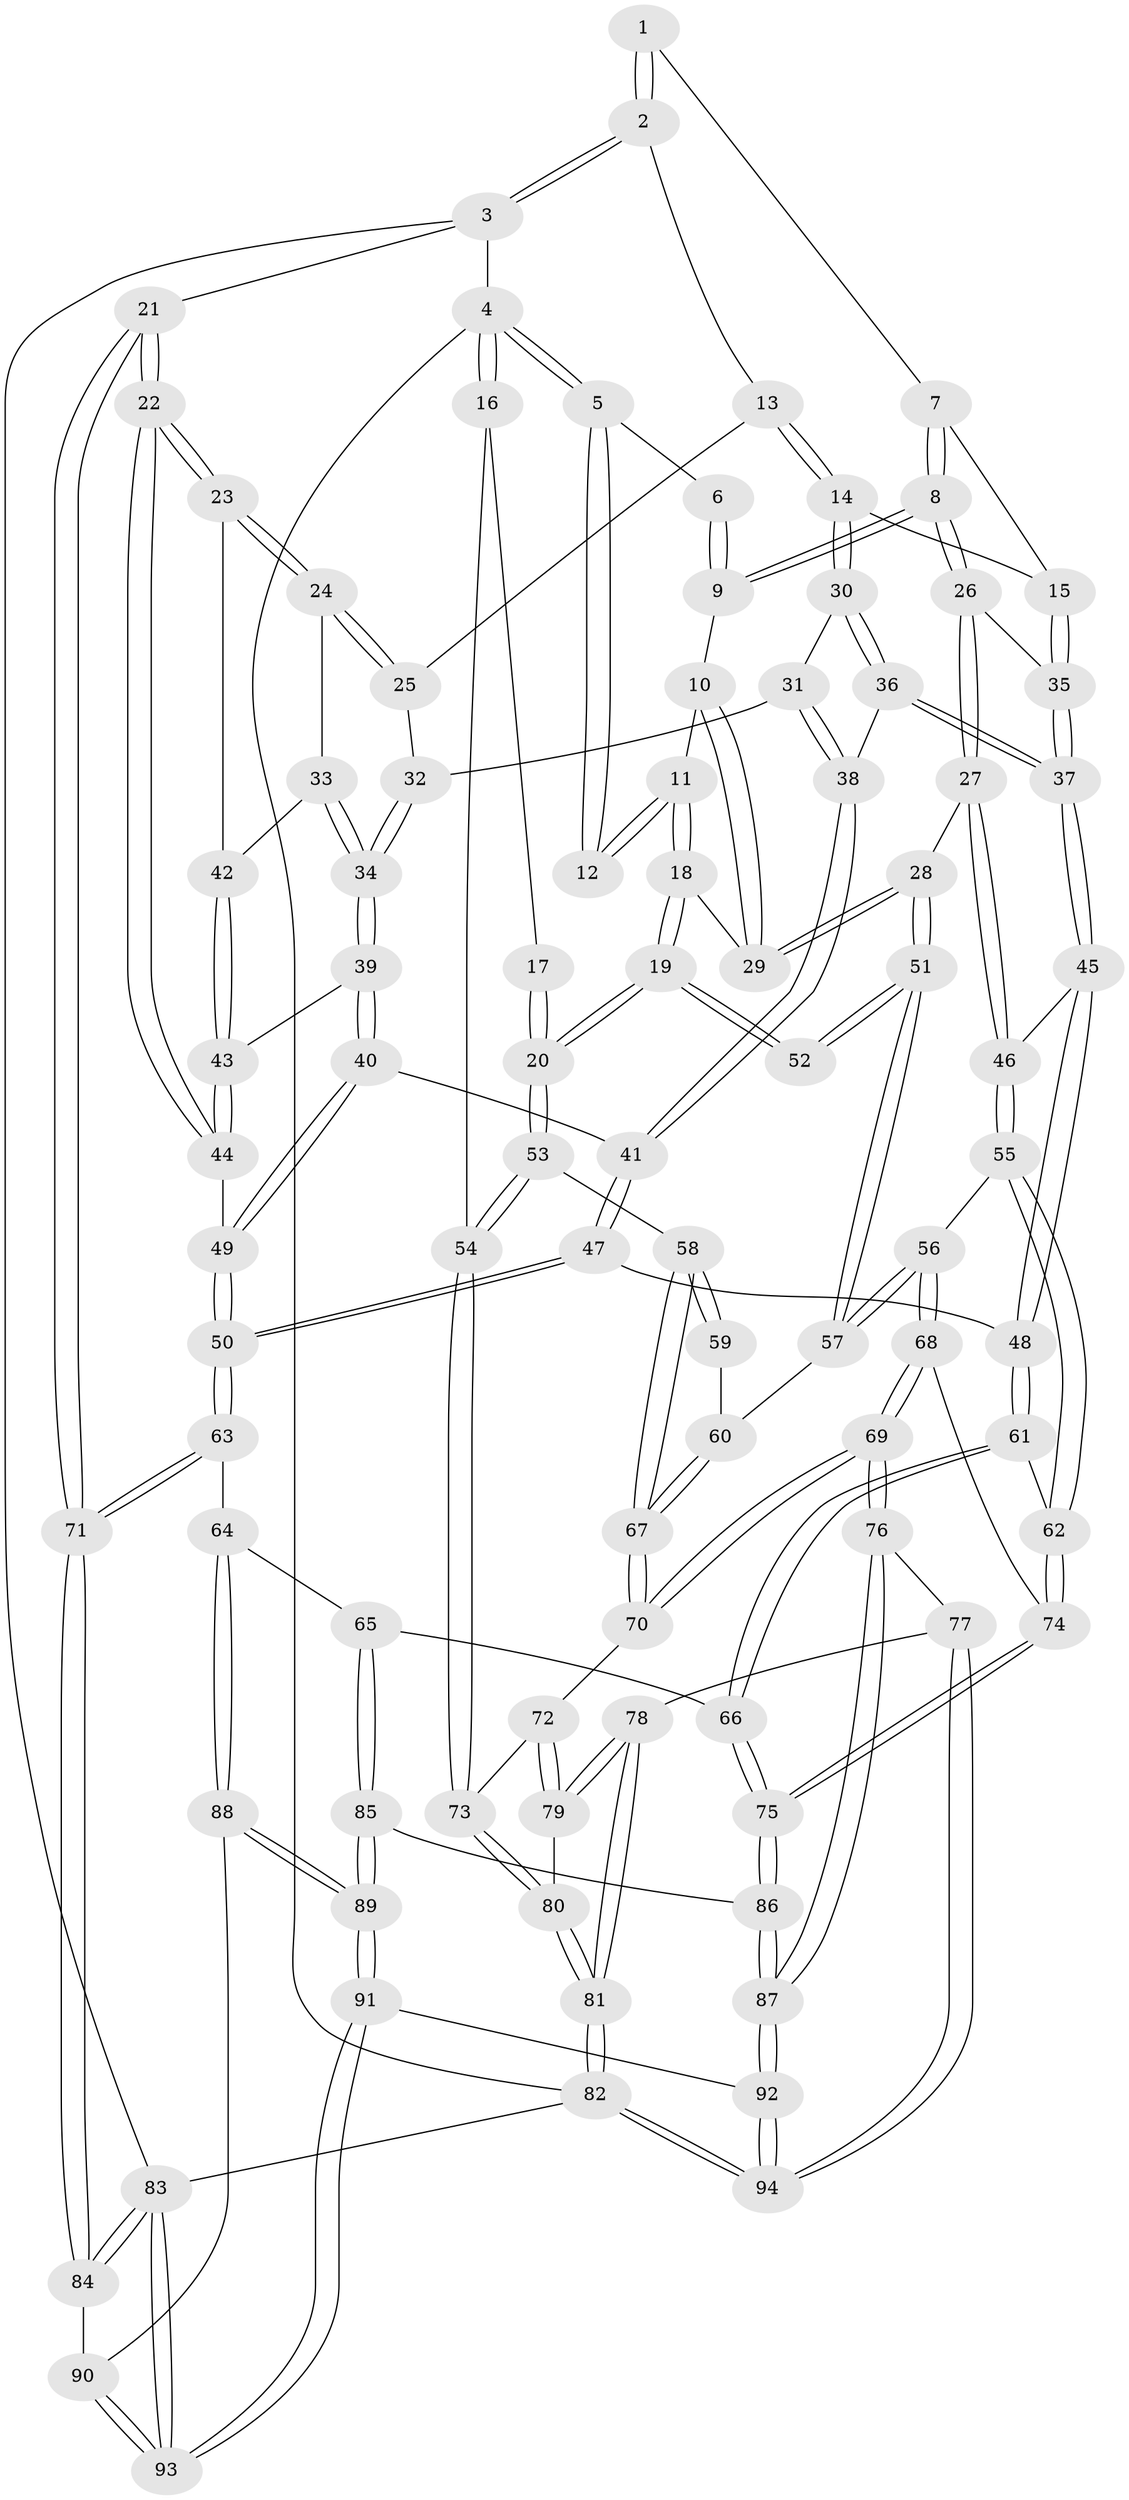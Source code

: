 // coarse degree distribution, {3: 0.14285714285714285, 5: 0.39285714285714285, 6: 0.07142857142857142, 4: 0.39285714285714285}
// Generated by graph-tools (version 1.1) at 2025/52/02/27/25 19:52:42]
// undirected, 94 vertices, 232 edges
graph export_dot {
graph [start="1"]
  node [color=gray90,style=filled];
  1 [pos="+0.5584157145214743+0"];
  2 [pos="+0.9497864265385692+0"];
  3 [pos="+1+0"];
  4 [pos="+0+0"];
  5 [pos="+0.1748139483151795+0"];
  6 [pos="+0.3363586826982367+0"];
  7 [pos="+0.5282238090444219+0"];
  8 [pos="+0.41701773546360665+0.15104490924777433"];
  9 [pos="+0.37574562805547923+0.10780793836558891"];
  10 [pos="+0.19928246162965693+0.10004276810231712"];
  11 [pos="+0.19180947189443023+0.09784743000324611"];
  12 [pos="+0.172328970246496+0.05117954017314444"];
  13 [pos="+0.9292542696288246+0"];
  14 [pos="+0.6283310780137822+0.15614069471657152"];
  15 [pos="+0.5795378766217634+0.16028521626785958"];
  16 [pos="+0+0"];
  17 [pos="+0.05838086540347334+0.0873170629586457"];
  18 [pos="+0.13781673616910173+0.22808102917528775"];
  19 [pos="+0.04002654448232183+0.30799271475138845"];
  20 [pos="+0+0.33890139288869375"];
  21 [pos="+1+0.4183275871359064"];
  22 [pos="+1+0.41565572934941797"];
  23 [pos="+0.9343330456847188+0.26791792316423696"];
  24 [pos="+0.9035106389902479+0.22545592095691905"];
  25 [pos="+0.899264589214366+0"];
  26 [pos="+0.4374595057808215+0.19966661552673062"];
  27 [pos="+0.38357266472736773+0.27665122341935494"];
  28 [pos="+0.35605015575470644+0.28586980172287435"];
  29 [pos="+0.34983241864186465+0.2827932610638921"];
  30 [pos="+0.6392542712008642+0.1709636750067482"];
  31 [pos="+0.6642412080944666+0.19574166400950208"];
  32 [pos="+0.7861691472791124+0.19476882770358847"];
  33 [pos="+0.8451849149857785+0.2515176921600848"];
  34 [pos="+0.792530831902798+0.2654432336967047"];
  35 [pos="+0.4951133794724726+0.19942875846409863"];
  36 [pos="+0.6176853490579567+0.2988155921222997"];
  37 [pos="+0.5820972528882885+0.3230521573639419"];
  38 [pos="+0.7076381530170274+0.2854733430302477"];
  39 [pos="+0.7782084743385538+0.29053092922576473"];
  40 [pos="+0.7586094623687312+0.3017953691581871"];
  41 [pos="+0.7177858030164878+0.29506881274020297"];
  42 [pos="+0.8744056437412593+0.30735570132966794"];
  43 [pos="+0.8522253781006989+0.33232657444464336"];
  44 [pos="+0.8869065066192955+0.4028823961784788"];
  45 [pos="+0.5870207687807557+0.4064383990645019"];
  46 [pos="+0.45838772928986204+0.39266048125175496"];
  47 [pos="+0.6346328762815996+0.4064355824307923"];
  48 [pos="+0.5899860989581479+0.40926495457860135"];
  49 [pos="+0.777692611705713+0.46267747318557084"];
  50 [pos="+0.7710173661099767+0.4728912542829194"];
  51 [pos="+0.32683237416549304+0.32443369476275125"];
  52 [pos="+0.2668988842695072+0.3503879816231592"];
  53 [pos="+0+0.34594879810760526"];
  54 [pos="+0+0.37182280080157254"];
  55 [pos="+0.4355300309171533+0.454415096248192"];
  56 [pos="+0.3511338340023068+0.508729815546814"];
  57 [pos="+0.31819335510833324+0.47642354146097415"];
  58 [pos="+0.084090968596467+0.4152523866013644"];
  59 [pos="+0.2396187244375764+0.39340251082164873"];
  60 [pos="+0.2449555963267462+0.47342222716655014"];
  61 [pos="+0.5692553783267638+0.5553775652242713"];
  62 [pos="+0.5329510595881635+0.5661486022543191"];
  63 [pos="+0.7747859498680656+0.6121570158768127"];
  64 [pos="+0.7607383434524355+0.6285197006551765"];
  65 [pos="+0.6815588881511082+0.6163433768680283"];
  66 [pos="+0.6788327425013654+0.6153468177876991"];
  67 [pos="+0.18223409193443743+0.500826977354509"];
  68 [pos="+0.358582081983755+0.6455550381508468"];
  69 [pos="+0.3017368311892078+0.6844410715725308"];
  70 [pos="+0.1871953033774696+0.5835108097051952"];
  71 [pos="+1+0.5649144061055579"];
  72 [pos="+0.1496307803175655+0.5964349198891795"];
  73 [pos="+0+0.3853009262204851"];
  74 [pos="+0.4369519338966012+0.6493108507228774"];
  75 [pos="+0.49872117611401895+0.7233927853014049"];
  76 [pos="+0.273905897437118+0.7565425307887562"];
  77 [pos="+0.21591138962422368+0.7657903404555261"];
  78 [pos="+0.09107297515582499+0.7354700273994967"];
  79 [pos="+0.07561531824543347+0.6475400743725956"];
  80 [pos="+0+0.4886989121686848"];
  81 [pos="+0+1"];
  82 [pos="+0+1"];
  83 [pos="+1+1"];
  84 [pos="+1+0.5651328783473649"];
  85 [pos="+0.5511567246745411+0.7705926578979259"];
  86 [pos="+0.521851783233706+0.7684536318927967"];
  87 [pos="+0.38931343881753433+1"];
  88 [pos="+0.772306074728793+0.81942675526573"];
  89 [pos="+0.7660164888609949+0.8596085086057585"];
  90 [pos="+0.9488734878274213+0.7360438868774302"];
  91 [pos="+0.8123350304892374+1"];
  92 [pos="+0.3904850622265551+1"];
  93 [pos="+1+1"];
  94 [pos="+0+1"];
  1 -- 2;
  1 -- 2;
  1 -- 7;
  2 -- 3;
  2 -- 3;
  2 -- 13;
  3 -- 4;
  3 -- 21;
  3 -- 83;
  4 -- 5;
  4 -- 5;
  4 -- 16;
  4 -- 16;
  4 -- 82;
  5 -- 6;
  5 -- 12;
  5 -- 12;
  6 -- 9;
  6 -- 9;
  7 -- 8;
  7 -- 8;
  7 -- 15;
  8 -- 9;
  8 -- 9;
  8 -- 26;
  8 -- 26;
  9 -- 10;
  10 -- 11;
  10 -- 29;
  10 -- 29;
  11 -- 12;
  11 -- 12;
  11 -- 18;
  11 -- 18;
  13 -- 14;
  13 -- 14;
  13 -- 25;
  14 -- 15;
  14 -- 30;
  14 -- 30;
  15 -- 35;
  15 -- 35;
  16 -- 17;
  16 -- 54;
  17 -- 20;
  17 -- 20;
  18 -- 19;
  18 -- 19;
  18 -- 29;
  19 -- 20;
  19 -- 20;
  19 -- 52;
  19 -- 52;
  20 -- 53;
  20 -- 53;
  21 -- 22;
  21 -- 22;
  21 -- 71;
  21 -- 71;
  22 -- 23;
  22 -- 23;
  22 -- 44;
  22 -- 44;
  23 -- 24;
  23 -- 24;
  23 -- 42;
  24 -- 25;
  24 -- 25;
  24 -- 33;
  25 -- 32;
  26 -- 27;
  26 -- 27;
  26 -- 35;
  27 -- 28;
  27 -- 46;
  27 -- 46;
  28 -- 29;
  28 -- 29;
  28 -- 51;
  28 -- 51;
  30 -- 31;
  30 -- 36;
  30 -- 36;
  31 -- 32;
  31 -- 38;
  31 -- 38;
  32 -- 34;
  32 -- 34;
  33 -- 34;
  33 -- 34;
  33 -- 42;
  34 -- 39;
  34 -- 39;
  35 -- 37;
  35 -- 37;
  36 -- 37;
  36 -- 37;
  36 -- 38;
  37 -- 45;
  37 -- 45;
  38 -- 41;
  38 -- 41;
  39 -- 40;
  39 -- 40;
  39 -- 43;
  40 -- 41;
  40 -- 49;
  40 -- 49;
  41 -- 47;
  41 -- 47;
  42 -- 43;
  42 -- 43;
  43 -- 44;
  43 -- 44;
  44 -- 49;
  45 -- 46;
  45 -- 48;
  45 -- 48;
  46 -- 55;
  46 -- 55;
  47 -- 48;
  47 -- 50;
  47 -- 50;
  48 -- 61;
  48 -- 61;
  49 -- 50;
  49 -- 50;
  50 -- 63;
  50 -- 63;
  51 -- 52;
  51 -- 52;
  51 -- 57;
  51 -- 57;
  53 -- 54;
  53 -- 54;
  53 -- 58;
  54 -- 73;
  54 -- 73;
  55 -- 56;
  55 -- 62;
  55 -- 62;
  56 -- 57;
  56 -- 57;
  56 -- 68;
  56 -- 68;
  57 -- 60;
  58 -- 59;
  58 -- 59;
  58 -- 67;
  58 -- 67;
  59 -- 60;
  60 -- 67;
  60 -- 67;
  61 -- 62;
  61 -- 66;
  61 -- 66;
  62 -- 74;
  62 -- 74;
  63 -- 64;
  63 -- 71;
  63 -- 71;
  64 -- 65;
  64 -- 88;
  64 -- 88;
  65 -- 66;
  65 -- 85;
  65 -- 85;
  66 -- 75;
  66 -- 75;
  67 -- 70;
  67 -- 70;
  68 -- 69;
  68 -- 69;
  68 -- 74;
  69 -- 70;
  69 -- 70;
  69 -- 76;
  69 -- 76;
  70 -- 72;
  71 -- 84;
  71 -- 84;
  72 -- 73;
  72 -- 79;
  72 -- 79;
  73 -- 80;
  73 -- 80;
  74 -- 75;
  74 -- 75;
  75 -- 86;
  75 -- 86;
  76 -- 77;
  76 -- 87;
  76 -- 87;
  77 -- 78;
  77 -- 94;
  77 -- 94;
  78 -- 79;
  78 -- 79;
  78 -- 81;
  78 -- 81;
  79 -- 80;
  80 -- 81;
  80 -- 81;
  81 -- 82;
  81 -- 82;
  82 -- 94;
  82 -- 94;
  82 -- 83;
  83 -- 84;
  83 -- 84;
  83 -- 93;
  83 -- 93;
  84 -- 90;
  85 -- 86;
  85 -- 89;
  85 -- 89;
  86 -- 87;
  86 -- 87;
  87 -- 92;
  87 -- 92;
  88 -- 89;
  88 -- 89;
  88 -- 90;
  89 -- 91;
  89 -- 91;
  90 -- 93;
  90 -- 93;
  91 -- 92;
  91 -- 93;
  91 -- 93;
  92 -- 94;
  92 -- 94;
}
